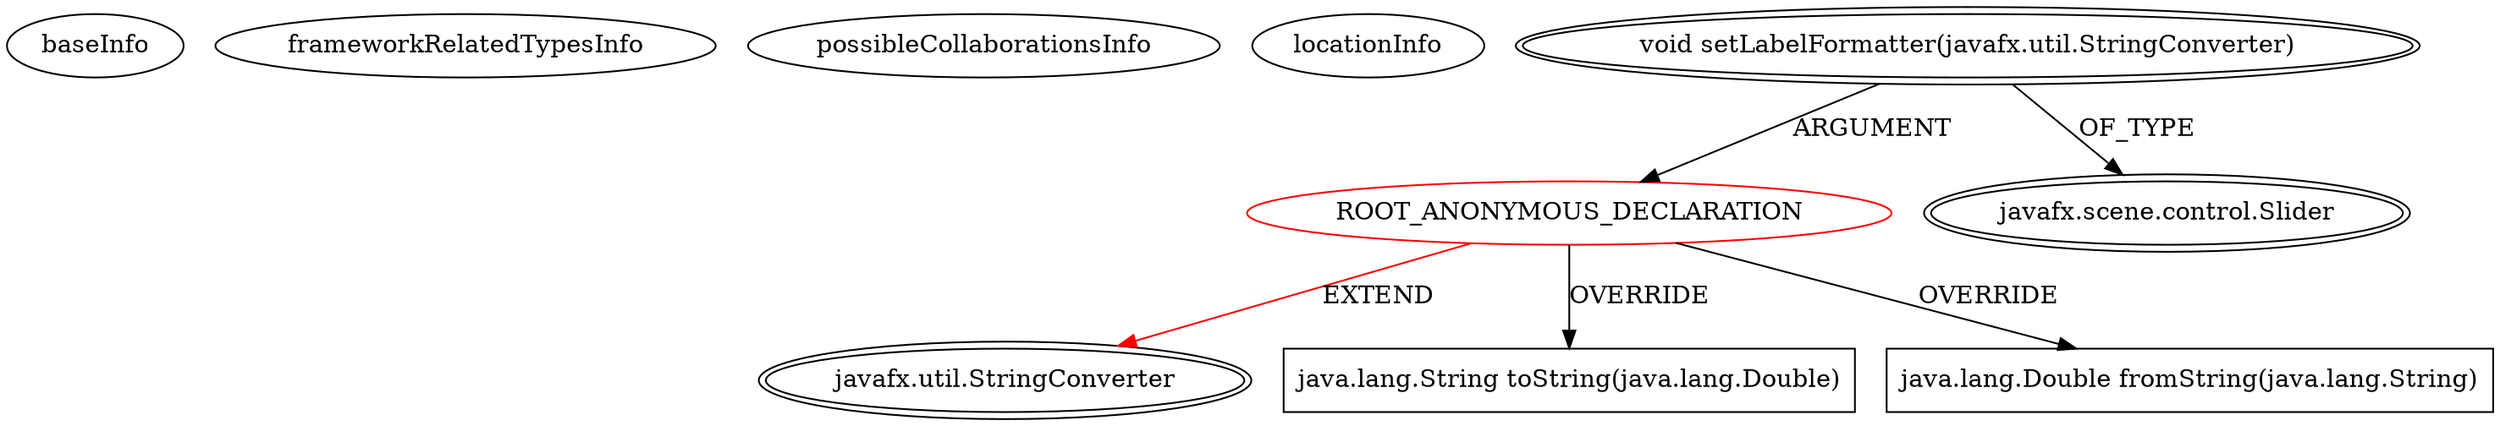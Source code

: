 digraph {
baseInfo[graphId=2871,category="extension_graph",isAnonymous=true,possibleRelation=false]
frameworkRelatedTypesInfo[0="javafx.util.StringConverter"]
possibleCollaborationsInfo[]
locationInfo[projectName="guigarage-mastering-javafx-controls",filePath="/guigarage-mastering-javafx-controls/mastering-javafx-controls-master/src/main/java/com/guigarage/chapter5/SliderDemo.java",contextSignature="void start(javafx.stage.Stage)",graphId="2871"]
0[label="ROOT_ANONYMOUS_DECLARATION",vertexType="ROOT_ANONYMOUS_DECLARATION",isFrameworkType=false,color=red]
1[label="javafx.util.StringConverter",vertexType="FRAMEWORK_CLASS_TYPE",isFrameworkType=true,peripheries=2]
2[label="void setLabelFormatter(javafx.util.StringConverter)",vertexType="OUTSIDE_CALL",isFrameworkType=true,peripheries=2]
3[label="javafx.scene.control.Slider",vertexType="FRAMEWORK_CLASS_TYPE",isFrameworkType=true,peripheries=2]
4[label="java.lang.String toString(java.lang.Double)",vertexType="OVERRIDING_METHOD_DECLARATION",isFrameworkType=false,shape=box]
5[label="java.lang.Double fromString(java.lang.String)",vertexType="OVERRIDING_METHOD_DECLARATION",isFrameworkType=false,shape=box]
0->1[label="EXTEND",color=red]
2->0[label="ARGUMENT"]
2->3[label="OF_TYPE"]
0->4[label="OVERRIDE"]
0->5[label="OVERRIDE"]
}
